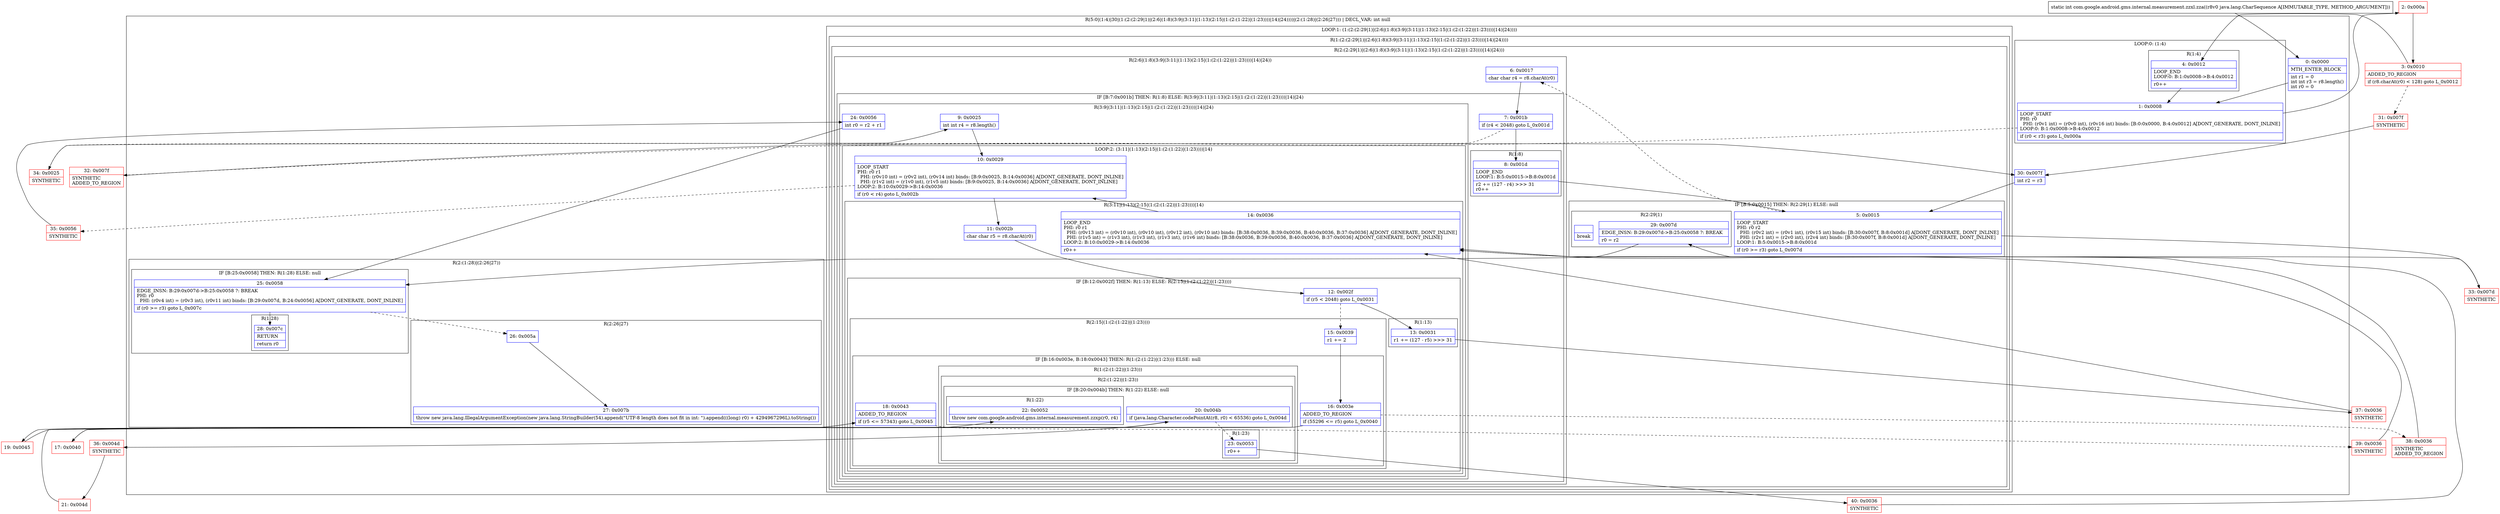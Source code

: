 digraph "CFG forcom.google.android.gms.internal.measurement.zzxl.zza(Ljava\/lang\/CharSequence;)I" {
subgraph cluster_Region_424065240 {
label = "R(5:0|(1:4)|30|(1:(2:(2:29|1)|(2:6|(1:8)(3:9|(3:11|(1:13)(2:15|(1:(2:(1:22)|(1:23))))|14)|24))))|(2:(1:28)|(2:26|27))) | DECL_VAR: int null\l";
node [shape=record,color=blue];
Node_0 [shape=record,label="{0\:\ 0x0000|MTH_ENTER_BLOCK\l|int r1 = 0\lint int r3 = r8.length()\lint r0 = 0\l}"];
subgraph cluster_LoopRegion_323153618 {
label = "LOOP:0: (1:4)";
node [shape=record,color=blue];
Node_1 [shape=record,label="{1\:\ 0x0008|LOOP_START\lPHI: r0 \l  PHI: (r0v1 int) = (r0v0 int), (r0v16 int) binds: [B:0:0x0000, B:4:0x0012] A[DONT_GENERATE, DONT_INLINE]\lLOOP:0: B:1:0x0008\-\>B:4:0x0012\l|if (r0 \< r3) goto L_0x000a\l}"];
subgraph cluster_Region_622251260 {
label = "R(1:4)";
node [shape=record,color=blue];
Node_4 [shape=record,label="{4\:\ 0x0012|LOOP_END\lLOOP:0: B:1:0x0008\-\>B:4:0x0012\l|r0++\l}"];
}
}
Node_30 [shape=record,label="{30\:\ 0x007f|int r2 = r3\l}"];
subgraph cluster_LoopRegion_1549122894 {
label = "LOOP:1: (1:(2:(2:29|1)|(2:6|(1:8)(3:9|(3:11|(1:13)(2:15|(1:(2:(1:22)|(1:23))))|14)|24))))";
node [shape=record,color=blue];
subgraph cluster_Region_1028889063 {
label = "R(1:(2:(2:29|1)|(2:6|(1:8)(3:9|(3:11|(1:13)(2:15|(1:(2:(1:22)|(1:23))))|14)|24))))";
node [shape=record,color=blue];
subgraph cluster_Region_1190960452 {
label = "R(2:(2:29|1)|(2:6|(1:8)(3:9|(3:11|(1:13)(2:15|(1:(2:(1:22)|(1:23))))|14)|24)))";
node [shape=record,color=blue];
subgraph cluster_IfRegion_2045979601 {
label = "IF [B:5:0x0015] THEN: R(2:29|1) ELSE: null";
node [shape=record,color=blue];
Node_5 [shape=record,label="{5\:\ 0x0015|LOOP_START\lPHI: r0 r2 \l  PHI: (r0v2 int) = (r0v1 int), (r0v15 int) binds: [B:30:0x007f, B:8:0x001d] A[DONT_GENERATE, DONT_INLINE]\l  PHI: (r2v1 int) = (r2v0 int), (r2v4 int) binds: [B:30:0x007f, B:8:0x001d] A[DONT_GENERATE, DONT_INLINE]\lLOOP:1: B:5:0x0015\-\>B:8:0x001d\l|if (r0 \>= r3) goto L_0x007d\l}"];
subgraph cluster_Region_1617180677 {
label = "R(2:29|1)";
node [shape=record,color=blue];
Node_29 [shape=record,label="{29\:\ 0x007d|EDGE_INSN: B:29:0x007d\-\>B:25:0x0058 ?: BREAK  \l|r0 = r2\l}"];
Node_InsnContainer_489646425 [shape=record,label="{|break\l}"];
}
}
subgraph cluster_Region_128938242 {
label = "R(2:6|(1:8)(3:9|(3:11|(1:13)(2:15|(1:(2:(1:22)|(1:23))))|14)|24))";
node [shape=record,color=blue];
Node_6 [shape=record,label="{6\:\ 0x0017|char char r4 = r8.charAt(r0)\l}"];
subgraph cluster_IfRegion_1776618370 {
label = "IF [B:7:0x001b] THEN: R(1:8) ELSE: R(3:9|(3:11|(1:13)(2:15|(1:(2:(1:22)|(1:23))))|14)|24)";
node [shape=record,color=blue];
Node_7 [shape=record,label="{7\:\ 0x001b|if (r4 \< 2048) goto L_0x001d\l}"];
subgraph cluster_Region_619775670 {
label = "R(1:8)";
node [shape=record,color=blue];
Node_8 [shape=record,label="{8\:\ 0x001d|LOOP_END\lLOOP:1: B:5:0x0015\-\>B:8:0x001d\l|r2 += (127 \- r4) \>\>\> 31\lr0++\l}"];
}
subgraph cluster_Region_1072562575 {
label = "R(3:9|(3:11|(1:13)(2:15|(1:(2:(1:22)|(1:23))))|14)|24)";
node [shape=record,color=blue];
Node_9 [shape=record,label="{9\:\ 0x0025|int int r4 = r8.length()\l}"];
subgraph cluster_LoopRegion_590694316 {
label = "LOOP:2: (3:11|(1:13)(2:15|(1:(2:(1:22)|(1:23))))|14)";
node [shape=record,color=blue];
Node_10 [shape=record,label="{10\:\ 0x0029|LOOP_START\lPHI: r0 r1 \l  PHI: (r0v10 int) = (r0v2 int), (r0v14 int) binds: [B:9:0x0025, B:14:0x0036] A[DONT_GENERATE, DONT_INLINE]\l  PHI: (r1v2 int) = (r1v0 int), (r1v5 int) binds: [B:9:0x0025, B:14:0x0036] A[DONT_GENERATE, DONT_INLINE]\lLOOP:2: B:10:0x0029\-\>B:14:0x0036\l|if (r0 \< r4) goto L_0x002b\l}"];
subgraph cluster_Region_1144782915 {
label = "R(3:11|(1:13)(2:15|(1:(2:(1:22)|(1:23))))|14)";
node [shape=record,color=blue];
Node_11 [shape=record,label="{11\:\ 0x002b|char char r5 = r8.charAt(r0)\l}"];
subgraph cluster_IfRegion_256947221 {
label = "IF [B:12:0x002f] THEN: R(1:13) ELSE: R(2:15|(1:(2:(1:22)|(1:23))))";
node [shape=record,color=blue];
Node_12 [shape=record,label="{12\:\ 0x002f|if (r5 \< 2048) goto L_0x0031\l}"];
subgraph cluster_Region_1185284171 {
label = "R(1:13)";
node [shape=record,color=blue];
Node_13 [shape=record,label="{13\:\ 0x0031|r1 += (127 \- r5) \>\>\> 31\l}"];
}
subgraph cluster_Region_729298023 {
label = "R(2:15|(1:(2:(1:22)|(1:23))))";
node [shape=record,color=blue];
Node_15 [shape=record,label="{15\:\ 0x0039|r1 += 2\l}"];
subgraph cluster_IfRegion_1759973627 {
label = "IF [B:16:0x003e, B:18:0x0043] THEN: R(1:(2:(1:22)|(1:23))) ELSE: null";
node [shape=record,color=blue];
Node_16 [shape=record,label="{16\:\ 0x003e|ADDED_TO_REGION\l|if (55296 \<= r5) goto L_0x0040\l}"];
Node_18 [shape=record,label="{18\:\ 0x0043|ADDED_TO_REGION\l|if (r5 \<= 57343) goto L_0x0045\l}"];
subgraph cluster_Region_1826687103 {
label = "R(1:(2:(1:22)|(1:23)))";
node [shape=record,color=blue];
subgraph cluster_Region_1306273957 {
label = "R(2:(1:22)|(1:23))";
node [shape=record,color=blue];
subgraph cluster_IfRegion_257765834 {
label = "IF [B:20:0x004b] THEN: R(1:22) ELSE: null";
node [shape=record,color=blue];
Node_20 [shape=record,label="{20\:\ 0x004b|if (java.lang.Character.codePointAt(r8, r0) \< 65536) goto L_0x004d\l}"];
subgraph cluster_Region_482311665 {
label = "R(1:22)";
node [shape=record,color=blue];
Node_22 [shape=record,label="{22\:\ 0x0052|throw new com.google.android.gms.internal.measurement.zzxp(r0, r4)\l}"];
}
}
subgraph cluster_Region_1082938110 {
label = "R(1:23)";
node [shape=record,color=blue];
Node_23 [shape=record,label="{23\:\ 0x0053|r0++\l}"];
}
}
}
}
}
}
Node_14 [shape=record,label="{14\:\ 0x0036|LOOP_END\lPHI: r0 r1 \l  PHI: (r0v13 int) = (r0v10 int), (r0v10 int), (r0v12 int), (r0v10 int) binds: [B:38:0x0036, B:39:0x0036, B:40:0x0036, B:37:0x0036] A[DONT_GENERATE, DONT_INLINE]\l  PHI: (r1v5 int) = (r1v3 int), (r1v3 int), (r1v3 int), (r1v6 int) binds: [B:38:0x0036, B:39:0x0036, B:40:0x0036, B:37:0x0036] A[DONT_GENERATE, DONT_INLINE]\lLOOP:2: B:10:0x0029\-\>B:14:0x0036\l|r0++\l}"];
}
}
Node_24 [shape=record,label="{24\:\ 0x0056|int r0 = r2 + r1\l}"];
}
}
}
}
}
}
subgraph cluster_Region_1877510887 {
label = "R(2:(1:28)|(2:26|27))";
node [shape=record,color=blue];
subgraph cluster_IfRegion_262260988 {
label = "IF [B:25:0x0058] THEN: R(1:28) ELSE: null";
node [shape=record,color=blue];
Node_25 [shape=record,label="{25\:\ 0x0058|EDGE_INSN: B:29:0x007d\-\>B:25:0x0058 ?: BREAK  \lPHI: r0 \l  PHI: (r0v4 int) = (r0v3 int), (r0v11 int) binds: [B:29:0x007d, B:24:0x0056] A[DONT_GENERATE, DONT_INLINE]\l|if (r0 \>= r3) goto L_0x007c\l}"];
subgraph cluster_Region_158024674 {
label = "R(1:28)";
node [shape=record,color=blue];
Node_28 [shape=record,label="{28\:\ 0x007c|RETURN\l|return r0\l}"];
}
}
subgraph cluster_Region_1831665728 {
label = "R(2:26|27)";
node [shape=record,color=blue];
Node_26 [shape=record,label="{26\:\ 0x005a}"];
Node_27 [shape=record,label="{27\:\ 0x007b|throw new java.lang.IllegalArgumentException(new java.lang.StringBuilder(54).append(\"UTF\-8 length does not fit in int: \").append(((long) r0) + 4294967296L).toString())\l}"];
}
}
}
Node_2 [shape=record,color=red,label="{2\:\ 0x000a}"];
Node_3 [shape=record,color=red,label="{3\:\ 0x0010|ADDED_TO_REGION\l|if (r8.charAt(r0) \< 128) goto L_0x0012\l}"];
Node_17 [shape=record,color=red,label="{17\:\ 0x0040}"];
Node_19 [shape=record,color=red,label="{19\:\ 0x0045}"];
Node_21 [shape=record,color=red,label="{21\:\ 0x004d}"];
Node_31 [shape=record,color=red,label="{31\:\ 0x007f|SYNTHETIC\l}"];
Node_32 [shape=record,color=red,label="{32\:\ 0x007f|SYNTHETIC\lADDED_TO_REGION\l}"];
Node_33 [shape=record,color=red,label="{33\:\ 0x007d|SYNTHETIC\l}"];
Node_34 [shape=record,color=red,label="{34\:\ 0x0025|SYNTHETIC\l}"];
Node_35 [shape=record,color=red,label="{35\:\ 0x0056|SYNTHETIC\l}"];
Node_36 [shape=record,color=red,label="{36\:\ 0x004d|SYNTHETIC\l}"];
Node_37 [shape=record,color=red,label="{37\:\ 0x0036|SYNTHETIC\l}"];
Node_38 [shape=record,color=red,label="{38\:\ 0x0036|SYNTHETIC\lADDED_TO_REGION\l}"];
Node_39 [shape=record,color=red,label="{39\:\ 0x0036|SYNTHETIC\l}"];
Node_40 [shape=record,color=red,label="{40\:\ 0x0036|SYNTHETIC\l}"];
MethodNode[shape=record,label="{static int com.google.android.gms.internal.measurement.zzxl.zza((r8v0 java.lang.CharSequence A[IMMUTABLE_TYPE, METHOD_ARGUMENT])) }"];
MethodNode -> Node_0;
Node_0 -> Node_1;
Node_1 -> Node_2;
Node_1 -> Node_32[style=dashed];
Node_4 -> Node_1;
Node_30 -> Node_5;
Node_5 -> Node_6[style=dashed];
Node_5 -> Node_33;
Node_29 -> Node_25;
Node_6 -> Node_7;
Node_7 -> Node_8;
Node_7 -> Node_34[style=dashed];
Node_8 -> Node_5;
Node_9 -> Node_10;
Node_10 -> Node_11;
Node_10 -> Node_35[style=dashed];
Node_11 -> Node_12;
Node_12 -> Node_13;
Node_12 -> Node_15[style=dashed];
Node_13 -> Node_37;
Node_15 -> Node_16;
Node_16 -> Node_17;
Node_16 -> Node_38[style=dashed];
Node_18 -> Node_19;
Node_18 -> Node_39[style=dashed];
Node_20 -> Node_23[style=dashed];
Node_20 -> Node_36;
Node_23 -> Node_40;
Node_14 -> Node_10;
Node_24 -> Node_25;
Node_25 -> Node_26[style=dashed];
Node_25 -> Node_28;
Node_26 -> Node_27;
Node_2 -> Node_3;
Node_3 -> Node_4;
Node_3 -> Node_31[style=dashed];
Node_17 -> Node_18;
Node_19 -> Node_20;
Node_21 -> Node_22;
Node_31 -> Node_30;
Node_32 -> Node_30;
Node_33 -> Node_29;
Node_34 -> Node_9;
Node_35 -> Node_24;
Node_36 -> Node_21;
Node_37 -> Node_14;
Node_38 -> Node_14;
Node_39 -> Node_14;
Node_40 -> Node_14;
}

